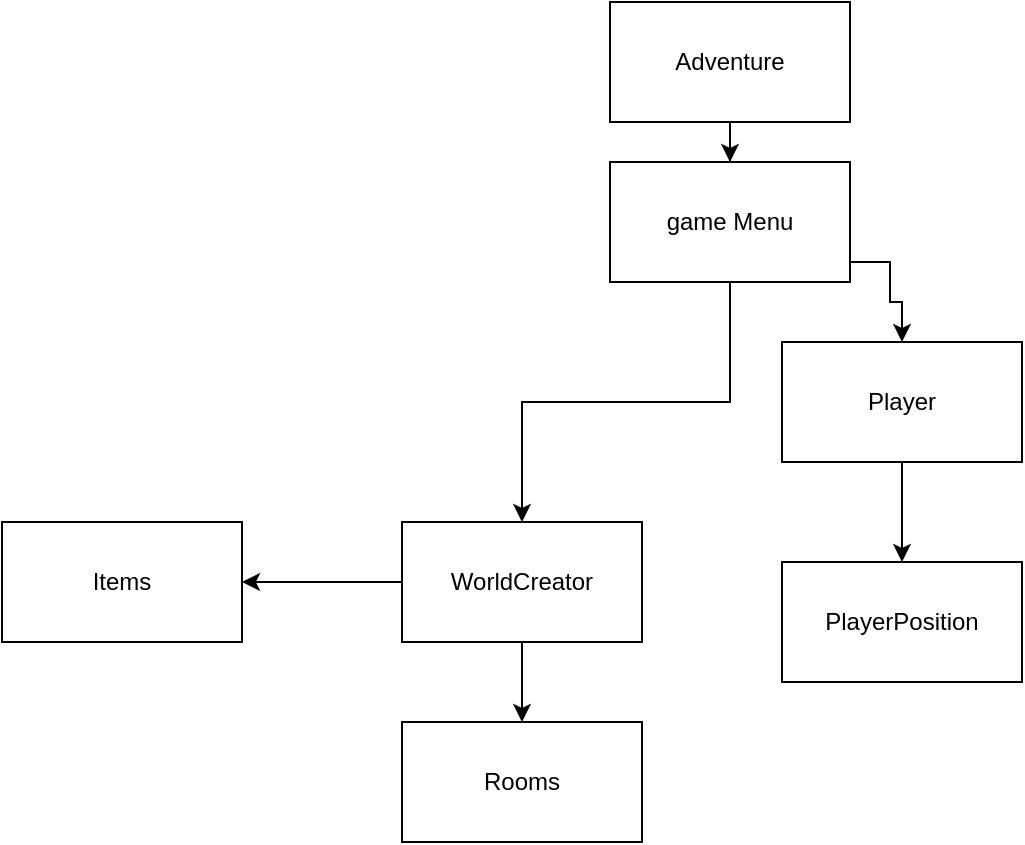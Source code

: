 <mxfile version="16.6.4" type="github">
  <diagram id="Mp3mM4tGY0VjmupUOANH" name="Page-1">
    <mxGraphModel dx="946" dy="475" grid="1" gridSize="10" guides="1" tooltips="1" connect="1" arrows="1" fold="1" page="1" pageScale="1" pageWidth="827" pageHeight="1169" math="0" shadow="0">
      <root>
        <mxCell id="0" />
        <mxCell id="1" parent="0" />
        <mxCell id="Lf05gTn_u_sPebguCA0k-3" value="" style="edgeStyle=orthogonalEdgeStyle;rounded=0;orthogonalLoop=1;jettySize=auto;html=1;" edge="1" parent="1" source="Lf05gTn_u_sPebguCA0k-1" target="Lf05gTn_u_sPebguCA0k-2">
          <mxGeometry relative="1" as="geometry" />
        </mxCell>
        <mxCell id="Lf05gTn_u_sPebguCA0k-1" value="Adventure" style="rounded=0;whiteSpace=wrap;html=1;" vertex="1" parent="1">
          <mxGeometry x="354" y="130" width="120" height="60" as="geometry" />
        </mxCell>
        <mxCell id="Lf05gTn_u_sPebguCA0k-7" value="" style="edgeStyle=orthogonalEdgeStyle;rounded=0;orthogonalLoop=1;jettySize=auto;html=1;" edge="1" parent="1" source="Lf05gTn_u_sPebguCA0k-2" target="Lf05gTn_u_sPebguCA0k-6">
          <mxGeometry relative="1" as="geometry" />
        </mxCell>
        <mxCell id="Lf05gTn_u_sPebguCA0k-13" value="" style="edgeStyle=orthogonalEdgeStyle;rounded=0;orthogonalLoop=1;jettySize=auto;html=1;" edge="1" parent="1" source="Lf05gTn_u_sPebguCA0k-2" target="Lf05gTn_u_sPebguCA0k-12">
          <mxGeometry relative="1" as="geometry">
            <Array as="points">
              <mxPoint x="494" y="260" />
              <mxPoint x="494" y="280" />
              <mxPoint x="500" y="280" />
            </Array>
          </mxGeometry>
        </mxCell>
        <mxCell id="Lf05gTn_u_sPebguCA0k-2" value="game Menu" style="whiteSpace=wrap;html=1;rounded=0;" vertex="1" parent="1">
          <mxGeometry x="354" y="210" width="120" height="60" as="geometry" />
        </mxCell>
        <mxCell id="Lf05gTn_u_sPebguCA0k-9" value="" style="edgeStyle=orthogonalEdgeStyle;rounded=0;orthogonalLoop=1;jettySize=auto;html=1;" edge="1" parent="1" source="Lf05gTn_u_sPebguCA0k-6" target="Lf05gTn_u_sPebguCA0k-8">
          <mxGeometry relative="1" as="geometry" />
        </mxCell>
        <mxCell id="Lf05gTn_u_sPebguCA0k-20" value="" style="edgeStyle=orthogonalEdgeStyle;rounded=0;orthogonalLoop=1;jettySize=auto;html=1;" edge="1" parent="1" source="Lf05gTn_u_sPebguCA0k-6" target="Lf05gTn_u_sPebguCA0k-19">
          <mxGeometry relative="1" as="geometry" />
        </mxCell>
        <mxCell id="Lf05gTn_u_sPebguCA0k-6" value="WorldCreator" style="whiteSpace=wrap;html=1;rounded=0;" vertex="1" parent="1">
          <mxGeometry x="250" y="390" width="120" height="60" as="geometry" />
        </mxCell>
        <mxCell id="Lf05gTn_u_sPebguCA0k-8" value="Rooms" style="whiteSpace=wrap;html=1;rounded=0;" vertex="1" parent="1">
          <mxGeometry x="250" y="490" width="120" height="60" as="geometry" />
        </mxCell>
        <mxCell id="Lf05gTn_u_sPebguCA0k-17" value="" style="edgeStyle=orthogonalEdgeStyle;rounded=0;orthogonalLoop=1;jettySize=auto;html=1;" edge="1" parent="1" source="Lf05gTn_u_sPebguCA0k-12" target="Lf05gTn_u_sPebguCA0k-16">
          <mxGeometry relative="1" as="geometry" />
        </mxCell>
        <mxCell id="Lf05gTn_u_sPebguCA0k-12" value="Player" style="whiteSpace=wrap;html=1;rounded=0;" vertex="1" parent="1">
          <mxGeometry x="440" y="300" width="120" height="60" as="geometry" />
        </mxCell>
        <mxCell id="Lf05gTn_u_sPebguCA0k-16" value="PlayerPosition" style="whiteSpace=wrap;html=1;rounded=0;" vertex="1" parent="1">
          <mxGeometry x="440" y="410" width="120" height="60" as="geometry" />
        </mxCell>
        <mxCell id="Lf05gTn_u_sPebguCA0k-19" value="Items" style="whiteSpace=wrap;html=1;rounded=0;" vertex="1" parent="1">
          <mxGeometry x="50" y="390" width="120" height="60" as="geometry" />
        </mxCell>
      </root>
    </mxGraphModel>
  </diagram>
</mxfile>
